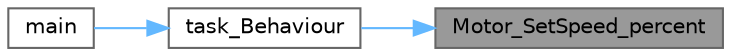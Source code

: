 digraph "Motor_SetSpeed_percent"
{
 // LATEX_PDF_SIZE
  bgcolor="transparent";
  edge [fontname=Helvetica,fontsize=10,labelfontname=Helvetica,labelfontsize=10];
  node [fontname=Helvetica,fontsize=10,shape=box,height=0.2,width=0.4];
  rankdir="RL";
  Node1 [id="Node000001",label="Motor_SetSpeed_percent",height=0.2,width=0.4,color="gray40", fillcolor="grey60", style="filled", fontcolor="black",tooltip="Set the speed of the motors as a percentage of maximum speed."];
  Node1 -> Node2 [id="edge3_Node000001_Node000002",dir="back",color="steelblue1",style="solid",tooltip=" "];
  Node2 [id="Node000002",label="task_Behaviour",height=0.2,width=0.4,color="grey40", fillcolor="white", style="filled",URL="$main_8c.html#aaf35fdaa67af4eaef10cd2aa783a30cf",tooltip="Behavior control task."];
  Node2 -> Node3 [id="edge4_Node000002_Node000003",dir="back",color="steelblue1",style="solid",tooltip=" "];
  Node3 [id="Node000003",label="main",height=0.2,width=0.4,color="grey40", fillcolor="white", style="filled",URL="$main_8c.html#a840291bc02cba5474a4cb46a9b9566fe",tooltip="The application entry point."];
}
